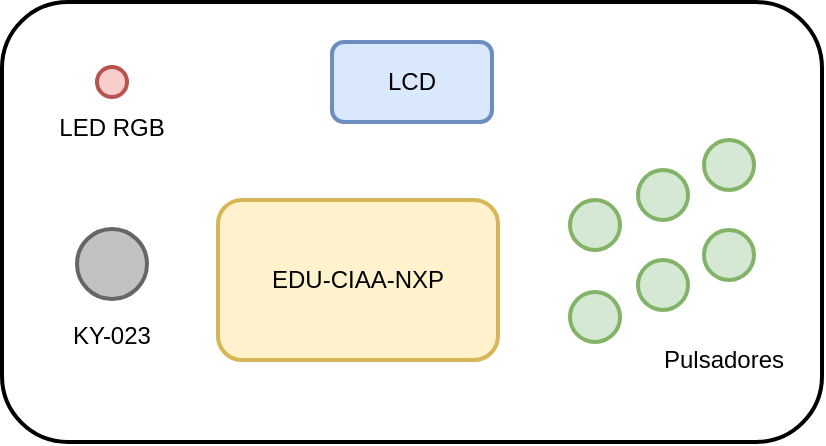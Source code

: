 <mxfile version="20.2.3" type="github">
  <diagram id="bNXaUIgjB6TYTGcLKoZ7" name="Página-1">
    <mxGraphModel dx="868" dy="486" grid="0" gridSize="10" guides="1" tooltips="1" connect="1" arrows="1" fold="1" page="1" pageScale="1" pageWidth="827" pageHeight="1169" background="none" math="0" shadow="0">
      <root>
        <mxCell id="0" />
        <mxCell id="1" parent="0" />
        <mxCell id="M3uLxciW7i2rRvQ8bXOC-3" value="" style="rounded=1;whiteSpace=wrap;html=1;strokeWidth=2;fillColor=none;" parent="1" vertex="1">
          <mxGeometry x="160" y="150" width="410" height="220" as="geometry" />
        </mxCell>
        <mxCell id="M3uLxciW7i2rRvQ8bXOC-1" value="LCD" style="rounded=1;whiteSpace=wrap;html=1;imageWidth=80;fillColor=#dae8fc;strokeColor=#6c8ebf;strokeWidth=2;" parent="1" vertex="1">
          <mxGeometry x="325" y="170" width="80" height="40" as="geometry" />
        </mxCell>
        <mxCell id="M3uLxciW7i2rRvQ8bXOC-2" value="EDU-CIAA-NXP" style="rounded=1;whiteSpace=wrap;html=1;strokeWidth=2;fillColor=#fff2cc;strokeColor=#d6b656;" parent="1" vertex="1">
          <mxGeometry x="268" y="249" width="140" height="80" as="geometry" />
        </mxCell>
        <mxCell id="M3uLxciW7i2rRvQ8bXOC-4" value="" style="ellipse;whiteSpace=wrap;html=1;aspect=fixed;strokeWidth=2;fillColor=#C2C2C2;fontColor=#333333;strokeColor=#666666;" parent="1" vertex="1">
          <mxGeometry x="197.5" y="263.5" width="35" height="35" as="geometry" />
        </mxCell>
        <mxCell id="M3uLxciW7i2rRvQ8bXOC-5" value="KY-023" style="text;html=1;strokeColor=none;fillColor=none;align=center;verticalAlign=middle;whiteSpace=wrap;rounded=0;" parent="1" vertex="1">
          <mxGeometry x="185" y="301.5" width="60" height="30" as="geometry" />
        </mxCell>
        <mxCell id="M3uLxciW7i2rRvQ8bXOC-6" value="" style="ellipse;whiteSpace=wrap;html=1;aspect=fixed;strokeWidth=2;fillColor=#d5e8d4;strokeColor=#82b366;" parent="1" vertex="1">
          <mxGeometry x="444" y="249" width="25" height="25" as="geometry" />
        </mxCell>
        <mxCell id="M3uLxciW7i2rRvQ8bXOC-7" value="" style="ellipse;whiteSpace=wrap;html=1;aspect=fixed;strokeWidth=2;fillColor=#d5e8d4;strokeColor=#82b366;" parent="1" vertex="1">
          <mxGeometry x="478" y="234" width="25" height="25" as="geometry" />
        </mxCell>
        <mxCell id="M3uLxciW7i2rRvQ8bXOC-8" value="" style="ellipse;whiteSpace=wrap;html=1;aspect=fixed;strokeWidth=2;fillColor=#d5e8d4;strokeColor=#82b366;" parent="1" vertex="1">
          <mxGeometry x="511" y="219" width="25" height="25" as="geometry" />
        </mxCell>
        <mxCell id="M3uLxciW7i2rRvQ8bXOC-9" value="" style="ellipse;whiteSpace=wrap;html=1;aspect=fixed;strokeWidth=2;fillColor=#d5e8d4;strokeColor=#82b366;" parent="1" vertex="1">
          <mxGeometry x="444" y="295" width="25" height="25" as="geometry" />
        </mxCell>
        <mxCell id="M3uLxciW7i2rRvQ8bXOC-10" value="" style="ellipse;whiteSpace=wrap;html=1;aspect=fixed;strokeWidth=2;fillColor=#d5e8d4;strokeColor=#82b366;" parent="1" vertex="1">
          <mxGeometry x="478" y="279" width="25" height="25" as="geometry" />
        </mxCell>
        <mxCell id="M3uLxciW7i2rRvQ8bXOC-11" value="" style="ellipse;whiteSpace=wrap;html=1;aspect=fixed;strokeWidth=2;fillColor=#d5e8d4;strokeColor=#82b366;" parent="1" vertex="1">
          <mxGeometry x="511" y="264" width="25" height="25" as="geometry" />
        </mxCell>
        <mxCell id="M3uLxciW7i2rRvQ8bXOC-12" value="Pulsadores" style="text;html=1;strokeColor=none;fillColor=none;align=center;verticalAlign=middle;whiteSpace=wrap;rounded=0;" parent="1" vertex="1">
          <mxGeometry x="491" y="314" width="60" height="30" as="geometry" />
        </mxCell>
        <mxCell id="M3uLxciW7i2rRvQ8bXOC-13" value="" style="ellipse;whiteSpace=wrap;html=1;aspect=fixed;strokeWidth=2;fillColor=#f8cecc;strokeColor=#b85450;" parent="1" vertex="1">
          <mxGeometry x="207.5" y="182.5" width="15" height="15" as="geometry" />
        </mxCell>
        <mxCell id="M3uLxciW7i2rRvQ8bXOC-15" value="LED RGB" style="text;html=1;strokeColor=none;fillColor=none;align=center;verticalAlign=middle;whiteSpace=wrap;rounded=0;" parent="1" vertex="1">
          <mxGeometry x="185" y="197.5" width="60" height="30" as="geometry" />
        </mxCell>
      </root>
    </mxGraphModel>
  </diagram>
</mxfile>
